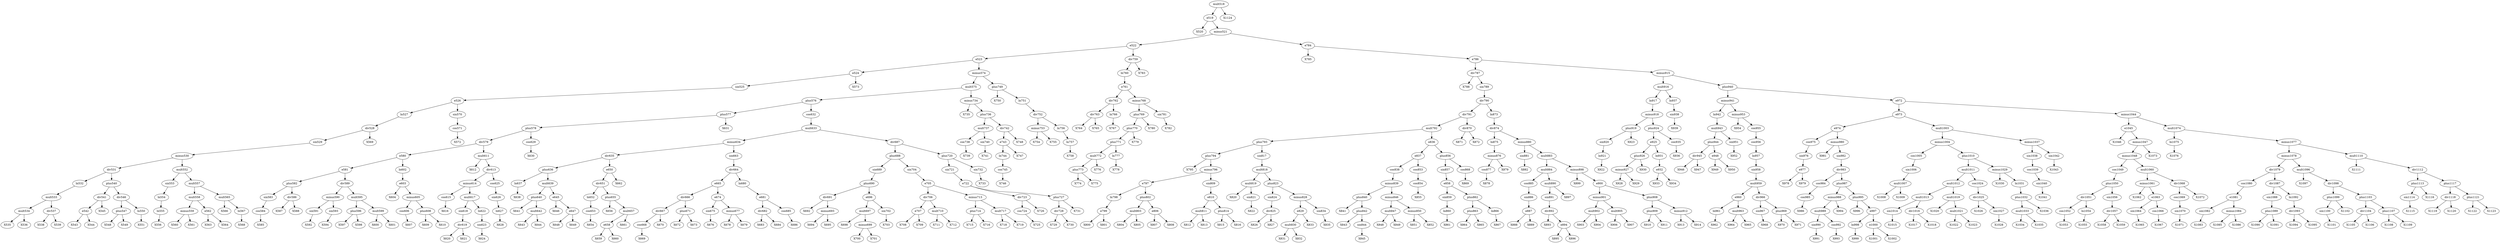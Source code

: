 digraph T {
	e519 -> X520
	mult534 -> X535
	mult534 -> X536
	mult533 -> mult534
	div537 -> X538
	div537 -> X539
	mult533 -> div537
	ln532 -> mult533
	div531 -> ln532
	e542 -> X543
	e542 -> X544
	div541 -> e542
	div541 -> X545
	plus540 -> div541
	plus547 -> X548
	plus547 -> X549
	div546 -> plus547
	ln550 -> X551
	div546 -> ln550
	plus540 -> div546
	div531 -> plus540
	minus530 -> div531
	ln555 -> X556
	ln554 -> ln555
	sin553 -> ln554
	mult552 -> sin553
	minus559 -> X560
	minus559 -> X561
	mult558 -> minus559
	e562 -> X563
	e562 -> X564
	mult558 -> e562
	mult557 -> mult558
	mult565 -> X566
	ln567 -> X568
	mult565 -> ln567
	mult557 -> mult565
	mult552 -> mult557
	minus530 -> mult552
	sin529 -> minus530
	div528 -> sin529
	div528 -> X569
	ln527 -> div528
	e526 -> ln527
	cos571 -> X572
	sin570 -> cos571
	e526 -> sin570
	sin525 -> e526
	e524 -> sin525
	e524 -> X573
	e523 -> e524
	cos584 -> X585
	sin583 -> cos584
	plus582 -> sin583
	div586 -> X587
	div586 -> X588
	plus582 -> div586
	e581 -> plus582
	sin591 -> X592
	minus590 -> sin591
	sin593 -> X594
	minus590 -> sin593
	div589 -> minus590
	plus596 -> X597
	plus596 -> X598
	mult595 -> plus596
	mult599 -> X600
	mult599 -> X601
	mult595 -> mult599
	div589 -> mult595
	e581 -> div589
	e580 -> e581
	e603 -> X604
	cos606 -> X607
	minus605 -> cos606
	plus608 -> X609
	plus608 -> X610
	minus605 -> plus608
	e603 -> minus605
	ln602 -> e603
	e580 -> ln602
	div579 -> e580
	mult611 -> X612
	cos615 -> X616
	minus614 -> cos615
	div619 -> X620
	div619 -> X621
	sin618 -> div619
	mult617 -> sin618
	sin623 -> X624
	ln622 -> sin623
	mult617 -> ln622
	minus614 -> mult617
	div613 -> minus614
	ln627 -> X628
	sin626 -> ln627
	cos625 -> sin626
	div613 -> cos625
	mult611 -> div613
	div579 -> mult611
	plus578 -> div579
	cos629 -> X630
	plus578 -> cos629
	plus577 -> plus578
	plus577 -> X631
	plus576 -> plus577
	ln637 -> X638
	plus636 -> ln637
	plus640 -> X641
	mult642 -> X643
	mult642 -> X644
	plus640 -> mult642
	mult639 -> plus640
	e645 -> X646
	e647 -> X648
	e647 -> X649
	e645 -> e647
	mult639 -> e645
	plus636 -> mult639
	div635 -> plus636
	cos653 -> X654
	ln652 -> cos653
	div651 -> ln652
	plus655 -> X656
	e658 -> X659
	e658 -> X660
	mult657 -> e658
	mult657 -> X661
	plus655 -> mult657
	div651 -> plus655
	e650 -> div651
	e650 -> X662
	div635 -> e650
	minus634 -> div635
	cos668 -> X669
	div667 -> cos668
	div667 -> X670
	div666 -> div667
	plus671 -> X672
	plus671 -> X673
	div666 -> plus671
	e665 -> div666
	sin675 -> X676
	e674 -> sin675
	minus677 -> X678
	minus677 -> X679
	e674 -> minus677
	e665 -> e674
	div664 -> e665
	div682 -> X683
	div682 -> X684
	e681 -> div682
	cos685 -> X686
	e681 -> cos685
	ln680 -> e681
	div664 -> ln680
	sin663 -> div664
	minus634 -> sin663
	mult633 -> minus634
	div691 -> X692
	minus693 -> X694
	minus693 -> X695
	div691 -> minus693
	plus690 -> div691
	mult697 -> X698
	minus699 -> X700
	minus699 -> X701
	mult697 -> minus699
	e696 -> mult697
	sin702 -> X703
	e696 -> sin702
	plus690 -> e696
	sin689 -> plus690
	plus688 -> sin689
	e707 -> X708
	e707 -> X709
	div706 -> e707
	mult710 -> X711
	mult710 -> X712
	div706 -> mult710
	e705 -> div706
	plus714 -> X715
	plus714 -> X716
	minus713 -> plus714
	mult717 -> X718
	mult717 -> X719
	minus713 -> mult717
	e705 -> minus713
	sin704 -> e705
	plus688 -> sin704
	div687 -> plus688
	cos724 -> X725
	div723 -> cos724
	div723 -> X726
	e722 -> div723
	div728 -> X729
	div728 -> X730
	plus727 -> div728
	plus727 -> X731
	e722 -> plus727
	sin721 -> e722
	plus720 -> sin721
	sin732 -> X733
	plus720 -> sin732
	div687 -> plus720
	mult633 -> div687
	cos632 -> mult633
	plus576 -> cos632
	mult575 -> plus576
	minus734 -> X735
	cos738 -> X739
	mult737 -> cos738
	sin740 -> X741
	mult737 -> sin740
	plus736 -> mult737
	cos745 -> X746
	ln744 -> cos745
	e743 -> ln744
	e743 -> X747
	div742 -> e743
	div742 -> X748
	plus736 -> div742
	minus734 -> plus736
	mult575 -> minus734
	minus574 -> mult575
	plus749 -> X750
	minus753 -> X754
	minus753 -> X755
	div752 -> minus753
	ln757 -> X758
	ln756 -> ln757
	div752 -> ln756
	ln751 -> div752
	plus749 -> ln751
	minus574 -> plus749
	e523 -> minus574
	e522 -> e523
	div763 -> X764
	div763 -> X765
	div762 -> div763
	ln766 -> X767
	div762 -> ln766
	e761 -> div762
	plus773 -> X774
	plus773 -> X775
	mult772 -> plus773
	mult772 -> X776
	plus771 -> mult772
	ln777 -> X778
	plus771 -> ln777
	plus770 -> plus771
	plus770 -> X779
	plus769 -> plus770
	plus769 -> X780
	minus768 -> plus769
	sin781 -> X782
	minus768 -> sin781
	e761 -> minus768
	ln760 -> e761
	div759 -> ln760
	div759 -> X783
	e522 -> div759
	minus521 -> e522
	e784 -> X785
	div787 -> X788
	plus794 -> X795
	e799 -> X800
	e799 -> X801
	ln798 -> e799
	e797 -> ln798
	mult803 -> X804
	mult803 -> X805
	plus802 -> mult803
	e806 -> X807
	e806 -> X808
	plus802 -> e806
	e797 -> plus802
	minus796 -> e797
	mult811 -> X812
	mult811 -> X813
	e810 -> mult811
	plus814 -> X815
	plus814 -> X816
	e810 -> plus814
	sin809 -> e810
	minus796 -> sin809
	plus794 -> minus796
	plus793 -> plus794
	mult819 -> X820
	sin821 -> X822
	mult819 -> sin821
	mult818 -> mult819
	div825 -> X826
	div825 -> X827
	sin824 -> div825
	plus823 -> sin824
	mult830 -> X831
	mult830 -> X832
	e829 -> mult830
	e829 -> X833
	minus828 -> e829
	sin834 -> X835
	minus828 -> sin834
	plus823 -> minus828
	mult818 -> plus823
	sin817 -> mult818
	plus793 -> sin817
	mult792 -> plus793
	plus840 -> X841
	plus842 -> X843
	sin844 -> X845
	plus842 -> sin844
	plus840 -> plus842
	minus839 -> plus840
	mult847 -> X848
	mult847 -> X849
	minus846 -> mult847
	minus850 -> X851
	minus850 -> X852
	minus846 -> minus850
	minus839 -> minus846
	cos838 -> minus839
	e837 -> cos838
	cos854 -> X855
	cos853 -> cos854
	e837 -> cos853
	e836 -> e837
	ln860 -> X861
	sin859 -> ln860
	e858 -> sin859
	plus863 -> X864
	plus863 -> X865
	plus862 -> plus863
	ln866 -> X867
	plus862 -> ln866
	e858 -> plus862
	sin857 -> e858
	plus856 -> sin857
	cos868 -> X869
	plus856 -> cos868
	e836 -> plus856
	mult792 -> e836
	div791 -> mult792
	div870 -> X871
	div870 -> X872
	div791 -> div870
	div790 -> div791
	cos877 -> X878
	minus876 -> cos877
	minus876 -> X879
	ln875 -> minus876
	div874 -> ln875
	sin881 -> X882
	minus880 -> sin881
	e887 -> X888
	e887 -> X889
	sin886 -> e887
	cos885 -> sin886
	mult884 -> cos885
	div892 -> X893
	e894 -> X895
	e894 -> X896
	div892 -> e894
	sin891 -> div892
	mult890 -> sin891
	mult890 -> X897
	mult884 -> mult890
	mult883 -> mult884
	minus898 -> X899
	mult902 -> X903
	mult902 -> X904
	minus901 -> mult902
	mult905 -> X906
	mult905 -> X907
	minus901 -> mult905
	e900 -> minus901
	plus909 -> X910
	plus909 -> X911
	plus908 -> plus909
	minus912 -> X913
	minus912 -> X914
	plus908 -> minus912
	e900 -> plus908
	minus898 -> e900
	mult883 -> minus898
	minus880 -> mult883
	div874 -> minus880
	ln873 -> div874
	div790 -> ln873
	sin789 -> div790
	div787 -> sin789
	e786 -> div787
	ln921 -> X922
	sin920 -> ln921
	plus919 -> sin920
	plus919 -> X923
	minus918 -> plus919
	minus927 -> X928
	minus927 -> X929
	plus926 -> minus927
	plus926 -> X930
	e925 -> plus926
	e932 -> X933
	e932 -> X934
	ln931 -> e932
	e925 -> ln931
	plus924 -> e925
	cos935 -> X936
	plus924 -> cos935
	minus918 -> plus924
	ln917 -> minus918
	mult916 -> ln917
	sin938 -> X939
	ln937 -> sin938
	mult916 -> ln937
	minus915 -> mult916
	div945 -> X946
	div945 -> X947
	plus944 -> div945
	e948 -> X949
	e948 -> X950
	plus944 -> e948
	mult943 -> plus944
	sin951 -> X952
	mult943 -> sin951
	ln942 -> mult943
	minus941 -> ln942
	minus953 -> X954
	ln961 -> X962
	e960 -> ln961
	mult963 -> X964
	mult963 -> X965
	e960 -> mult963
	mult959 -> e960
	sin967 -> X968
	div966 -> sin967
	plus969 -> X970
	plus969 -> X971
	div966 -> plus969
	mult959 -> div966
	sin958 -> mult959
	ln957 -> sin958
	cos956 -> ln957
	cos955 -> cos956
	minus953 -> cos955
	minus941 -> minus953
	plus940 -> minus941
	e977 -> X978
	e977 -> X979
	sin976 -> e977
	cos975 -> sin976
	e974 -> cos975
	minus980 -> X981
	cos985 -> X986
	cos984 -> cos985
	div983 -> cos984
	sin990 -> X991
	mult989 -> sin990
	cos992 -> X993
	mult989 -> cos992
	minus988 -> mult989
	minus988 -> X994
	plus987 -> minus988
	plus995 -> X996
	ln998 -> X999
	e997 -> ln998
	e1000 -> X1001
	e1000 -> X1002
	e997 -> e1000
	plus995 -> e997
	plus987 -> plus995
	div983 -> plus987
	sin982 -> div983
	minus980 -> sin982
	e974 -> minus980
	e973 -> e974
	mult1007 -> X1008
	mult1007 -> X1009
	sin1006 -> mult1007
	cos1005 -> sin1006
	minus1004 -> cos1005
	sin1014 -> X1015
	mult1013 -> sin1014
	div1016 -> X1017
	div1016 -> X1018
	mult1013 -> div1016
	mult1012 -> mult1013
	mult1019 -> X1020
	mult1021 -> X1022
	mult1021 -> X1023
	mult1019 -> mult1021
	mult1012 -> mult1019
	mult1011 -> mult1012
	div1025 -> X1026
	sin1027 -> X1028
	div1025 -> sin1027
	cos1024 -> div1025
	mult1011 -> cos1024
	plus1010 -> mult1011
	minus1029 -> X1030
	mult1033 -> X1034
	mult1033 -> X1035
	plus1032 -> mult1033
	plus1032 -> X1036
	ln1031 -> plus1032
	minus1029 -> ln1031
	plus1010 -> minus1029
	minus1004 -> plus1010
	mult1003 -> minus1004
	sin1040 -> X1041
	cos1039 -> sin1040
	sin1038 -> cos1039
	minus1037 -> sin1038
	sin1042 -> X1043
	minus1037 -> sin1042
	mult1003 -> minus1037
	e973 -> mult1003
	e972 -> e973
	e1045 -> X1046
	cos1052 -> X1053
	div1051 -> cos1052
	ln1054 -> X1055
	div1051 -> ln1054
	plus1050 -> div1051
	div1057 -> X1058
	div1057 -> X1059
	sin1056 -> div1057
	plus1050 -> sin1056
	cos1049 -> plus1050
	minus1048 -> cos1049
	minus1061 -> X1062
	sin1064 -> X1065
	e1063 -> sin1064
	cos1066 -> X1067
	e1063 -> cos1066
	minus1061 -> e1063
	mult1060 -> minus1061
	sin1070 -> X1071
	cos1069 -> sin1070
	div1068 -> cos1069
	div1068 -> X1072
	mult1060 -> div1068
	minus1048 -> mult1060
	minus1047 -> minus1048
	minus1047 -> X1073
	e1045 -> minus1047
	minus1044 -> e1045
	ln1075 -> X1076
	mult1074 -> ln1075
	sin1082 -> X1083
	e1081 -> sin1082
	minus1084 -> X1085
	minus1084 -> X1086
	e1081 -> minus1084
	cos1080 -> e1081
	div1079 -> cos1080
	plus1089 -> X1090
	plus1089 -> X1091
	sin1088 -> plus1089
	div1087 -> sin1088
	div1093 -> X1094
	div1093 -> X1095
	ln1092 -> div1093
	div1087 -> ln1092
	div1079 -> div1087
	minus1078 -> div1079
	mult1096 -> X1097
	sin1100 -> X1101
	plus1099 -> sin1100
	plus1099 -> X1102
	div1098 -> plus1099
	div1104 -> X1105
	div1104 -> X1106
	plus1103 -> div1104
	plus1107 -> X1108
	plus1107 -> X1109
	plus1103 -> plus1107
	div1098 -> plus1103
	mult1096 -> div1098
	minus1078 -> mult1096
	minus1077 -> minus1078
	mult1110 -> X1111
	sin1114 -> X1115
	plus1113 -> sin1114
	plus1113 -> X1116
	div1112 -> plus1113
	div1118 -> X1119
	div1118 -> X1120
	plus1117 -> div1118
	plus1121 -> X1122
	plus1121 -> X1123
	plus1117 -> plus1121
	div1112 -> plus1117
	mult1110 -> div1112
	minus1077 -> mult1110
	mult1074 -> minus1077
	minus1044 -> mult1074
	e972 -> minus1044
	plus940 -> e972
	minus915 -> plus940
	e786 -> minus915
	e784 -> e786
	minus521 -> e784
	e519 -> minus521
	mult518 -> e519
	mult518 -> X1124
}
